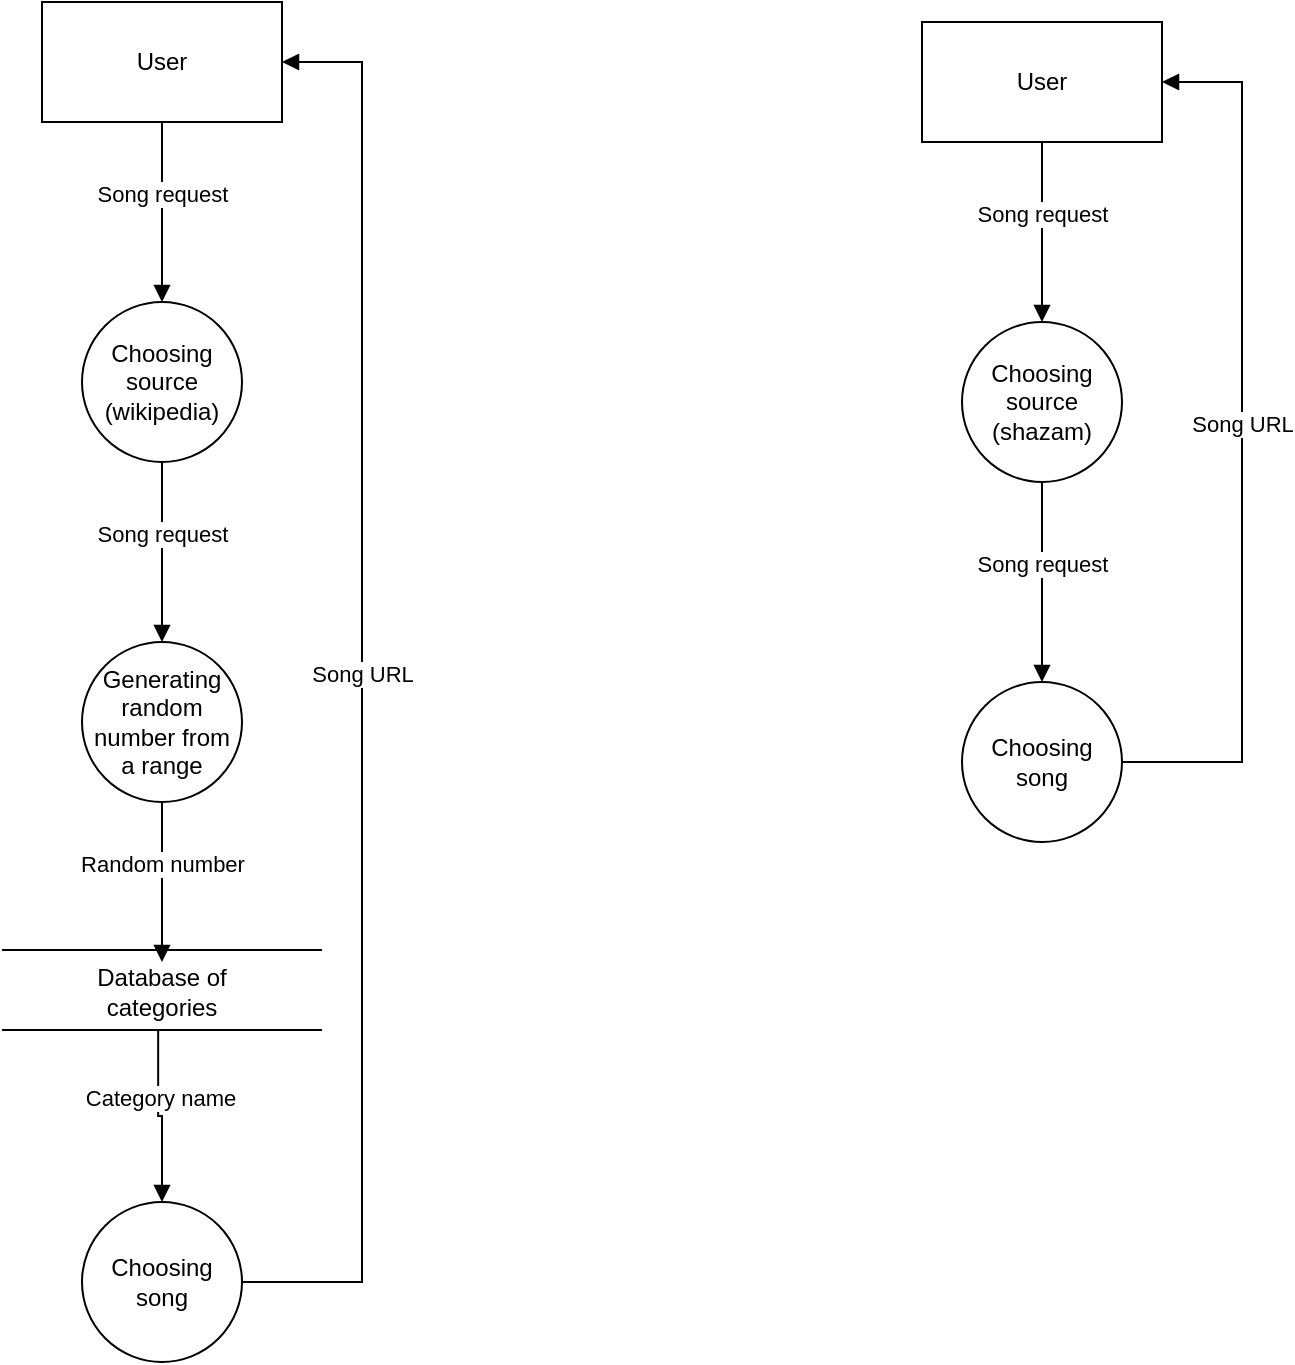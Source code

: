 <mxfile version="21.3.3" type="github">
  <diagram name="Strona-1" id="lyWJhbYXJo5zKNZWTuPd">
    <mxGraphModel dx="1434" dy="739" grid="1" gridSize="10" guides="1" tooltips="1" connect="1" arrows="1" fold="1" page="1" pageScale="1" pageWidth="827" pageHeight="1169" math="0" shadow="0">
      <root>
        <mxCell id="0" />
        <mxCell id="1" parent="0" />
        <mxCell id="TUqoRGzYjxkEWvZzCTPw-1" value="User" style="rounded=0;whiteSpace=wrap;html=1;" vertex="1" parent="1">
          <mxGeometry x="130" y="90" width="120" height="60" as="geometry" />
        </mxCell>
        <mxCell id="TUqoRGzYjxkEWvZzCTPw-2" value="&lt;div&gt;Choosing source&lt;/div&gt;&lt;div&gt;(wikipedia)&lt;/div&gt;" style="ellipse;whiteSpace=wrap;html=1;aspect=fixed;" vertex="1" parent="1">
          <mxGeometry x="150" y="240" width="80" height="80" as="geometry" />
        </mxCell>
        <mxCell id="TUqoRGzYjxkEWvZzCTPw-7" value="Song request" style="html=1;verticalAlign=bottom;endArrow=block;edgeStyle=elbowEdgeStyle;elbow=vertical;curved=0;rounded=0;exitX=0.5;exitY=1;exitDx=0;exitDy=0;entryX=0.5;entryY=0;entryDx=0;entryDy=0;" edge="1" parent="1" source="TUqoRGzYjxkEWvZzCTPw-1" target="TUqoRGzYjxkEWvZzCTPw-2">
          <mxGeometry width="80" relative="1" as="geometry">
            <mxPoint x="116" y="520" as="sourcePoint" />
            <mxPoint x="196" y="520" as="targetPoint" />
          </mxGeometry>
        </mxCell>
        <mxCell id="TUqoRGzYjxkEWvZzCTPw-8" value="Generating random number from a range" style="ellipse;whiteSpace=wrap;html=1;aspect=fixed;" vertex="1" parent="1">
          <mxGeometry x="150" y="410" width="80" height="80" as="geometry" />
        </mxCell>
        <mxCell id="TUqoRGzYjxkEWvZzCTPw-9" value="Song request" style="html=1;verticalAlign=bottom;endArrow=block;edgeStyle=elbowEdgeStyle;elbow=vertical;curved=0;rounded=0;exitX=0.5;exitY=1;exitDx=0;exitDy=0;entryX=0.5;entryY=0;entryDx=0;entryDy=0;" edge="1" parent="1" target="TUqoRGzYjxkEWvZzCTPw-8" source="TUqoRGzYjxkEWvZzCTPw-2">
          <mxGeometry width="80" relative="1" as="geometry">
            <mxPoint x="190" y="320" as="sourcePoint" />
            <mxPoint x="196" y="690" as="targetPoint" />
          </mxGeometry>
        </mxCell>
        <mxCell id="TUqoRGzYjxkEWvZzCTPw-10" value="Choosing song" style="ellipse;whiteSpace=wrap;html=1;aspect=fixed;" vertex="1" parent="1">
          <mxGeometry x="150" y="690" width="80" height="80" as="geometry" />
        </mxCell>
        <mxCell id="TUqoRGzYjxkEWvZzCTPw-12" value="Category name" style="html=1;verticalAlign=bottom;endArrow=block;edgeStyle=elbowEdgeStyle;elbow=vertical;curved=0;rounded=0;exitX=0.488;exitY=0.5;exitDx=0;exitDy=0;exitPerimeter=0;" edge="1" parent="1" source="TUqoRGzYjxkEWvZzCTPw-17" target="TUqoRGzYjxkEWvZzCTPw-10">
          <mxGeometry width="80" relative="1" as="geometry">
            <mxPoint x="189.5" y="600" as="sourcePoint" />
            <mxPoint x="189.5" y="686" as="targetPoint" />
          </mxGeometry>
        </mxCell>
        <mxCell id="TUqoRGzYjxkEWvZzCTPw-14" value="" style="line;strokeWidth=1;fillColor=none;align=left;verticalAlign=middle;spacingTop=-1;spacingLeft=3;spacingRight=3;rotatable=0;labelPosition=right;points=[];portConstraint=eastwest;strokeColor=inherit;" vertex="1" parent="1">
          <mxGeometry x="110" y="560" width="160" height="8" as="geometry" />
        </mxCell>
        <mxCell id="TUqoRGzYjxkEWvZzCTPw-15" value="Random number" style="html=1;verticalAlign=bottom;endArrow=block;edgeStyle=elbowEdgeStyle;elbow=vertical;curved=0;rounded=0;exitX=0.5;exitY=1;exitDx=0;exitDy=0;entryX=0.5;entryY=0;entryDx=0;entryDy=0;" edge="1" parent="1" source="TUqoRGzYjxkEWvZzCTPw-8" target="TUqoRGzYjxkEWvZzCTPw-16">
          <mxGeometry width="80" relative="1" as="geometry">
            <mxPoint x="320" y="660" as="sourcePoint" />
            <mxPoint x="190" y="570" as="targetPoint" />
          </mxGeometry>
        </mxCell>
        <mxCell id="TUqoRGzYjxkEWvZzCTPw-16" value="Database of categories" style="text;html=1;strokeColor=none;fillColor=none;align=center;verticalAlign=middle;whiteSpace=wrap;rounded=0;" vertex="1" parent="1">
          <mxGeometry x="130" y="570" width="120" height="30" as="geometry" />
        </mxCell>
        <mxCell id="TUqoRGzYjxkEWvZzCTPw-17" value="" style="line;strokeWidth=1;fillColor=none;align=left;verticalAlign=middle;spacingTop=-1;spacingLeft=3;spacingRight=3;rotatable=0;labelPosition=right;points=[];portConstraint=eastwest;strokeColor=inherit;" vertex="1" parent="1">
          <mxGeometry x="110" y="600" width="160" height="8" as="geometry" />
        </mxCell>
        <mxCell id="TUqoRGzYjxkEWvZzCTPw-20" value="Song URL" style="html=1;verticalAlign=bottom;endArrow=block;edgeStyle=elbowEdgeStyle;elbow=vertical;curved=0;rounded=0;exitX=1;exitY=0.5;exitDx=0;exitDy=0;entryX=1;entryY=0.5;entryDx=0;entryDy=0;" edge="1" parent="1" source="TUqoRGzYjxkEWvZzCTPw-10" target="TUqoRGzYjxkEWvZzCTPw-1">
          <mxGeometry width="80" relative="1" as="geometry">
            <mxPoint x="412" y="660" as="sourcePoint" />
            <mxPoint x="414" y="746" as="targetPoint" />
            <Array as="points">
              <mxPoint x="290" y="530" />
            </Array>
          </mxGeometry>
        </mxCell>
        <mxCell id="TUqoRGzYjxkEWvZzCTPw-21" value="User" style="rounded=0;whiteSpace=wrap;html=1;" vertex="1" parent="1">
          <mxGeometry x="570" y="100" width="120" height="60" as="geometry" />
        </mxCell>
        <mxCell id="TUqoRGzYjxkEWvZzCTPw-22" value="&lt;div&gt;Choosing source&lt;/div&gt;&lt;div&gt;(shazam)&lt;/div&gt;" style="ellipse;whiteSpace=wrap;html=1;aspect=fixed;" vertex="1" parent="1">
          <mxGeometry x="590" y="250" width="80" height="80" as="geometry" />
        </mxCell>
        <mxCell id="TUqoRGzYjxkEWvZzCTPw-23" value="Song request" style="html=1;verticalAlign=bottom;endArrow=block;edgeStyle=elbowEdgeStyle;elbow=vertical;curved=0;rounded=0;exitX=0.5;exitY=1;exitDx=0;exitDy=0;entryX=0.5;entryY=0;entryDx=0;entryDy=0;" edge="1" parent="1" source="TUqoRGzYjxkEWvZzCTPw-21" target="TUqoRGzYjxkEWvZzCTPw-22">
          <mxGeometry width="80" relative="1" as="geometry">
            <mxPoint x="556" y="530" as="sourcePoint" />
            <mxPoint x="636" y="530" as="targetPoint" />
          </mxGeometry>
        </mxCell>
        <mxCell id="TUqoRGzYjxkEWvZzCTPw-25" value="Song request" style="html=1;verticalAlign=bottom;endArrow=block;edgeStyle=elbowEdgeStyle;elbow=vertical;curved=0;rounded=0;exitX=0.5;exitY=1;exitDx=0;exitDy=0;" edge="1" parent="1" source="TUqoRGzYjxkEWvZzCTPw-22" target="TUqoRGzYjxkEWvZzCTPw-26">
          <mxGeometry width="80" relative="1" as="geometry">
            <mxPoint x="630" y="330" as="sourcePoint" />
            <mxPoint x="630" y="420" as="targetPoint" />
          </mxGeometry>
        </mxCell>
        <mxCell id="TUqoRGzYjxkEWvZzCTPw-26" value="Choosing song" style="ellipse;whiteSpace=wrap;html=1;aspect=fixed;" vertex="1" parent="1">
          <mxGeometry x="590" y="430" width="80" height="80" as="geometry" />
        </mxCell>
        <mxCell id="TUqoRGzYjxkEWvZzCTPw-32" value="Song URL" style="html=1;verticalAlign=bottom;endArrow=block;edgeStyle=elbowEdgeStyle;elbow=vertical;curved=0;rounded=0;exitX=1;exitY=0.5;exitDx=0;exitDy=0;entryX=1;entryY=0.5;entryDx=0;entryDy=0;" edge="1" parent="1" source="TUqoRGzYjxkEWvZzCTPw-26" target="TUqoRGzYjxkEWvZzCTPw-21">
          <mxGeometry width="80" relative="1" as="geometry">
            <mxPoint x="852" y="670" as="sourcePoint" />
            <mxPoint x="854" y="756" as="targetPoint" />
            <Array as="points">
              <mxPoint x="730" y="540" />
            </Array>
          </mxGeometry>
        </mxCell>
      </root>
    </mxGraphModel>
  </diagram>
</mxfile>
